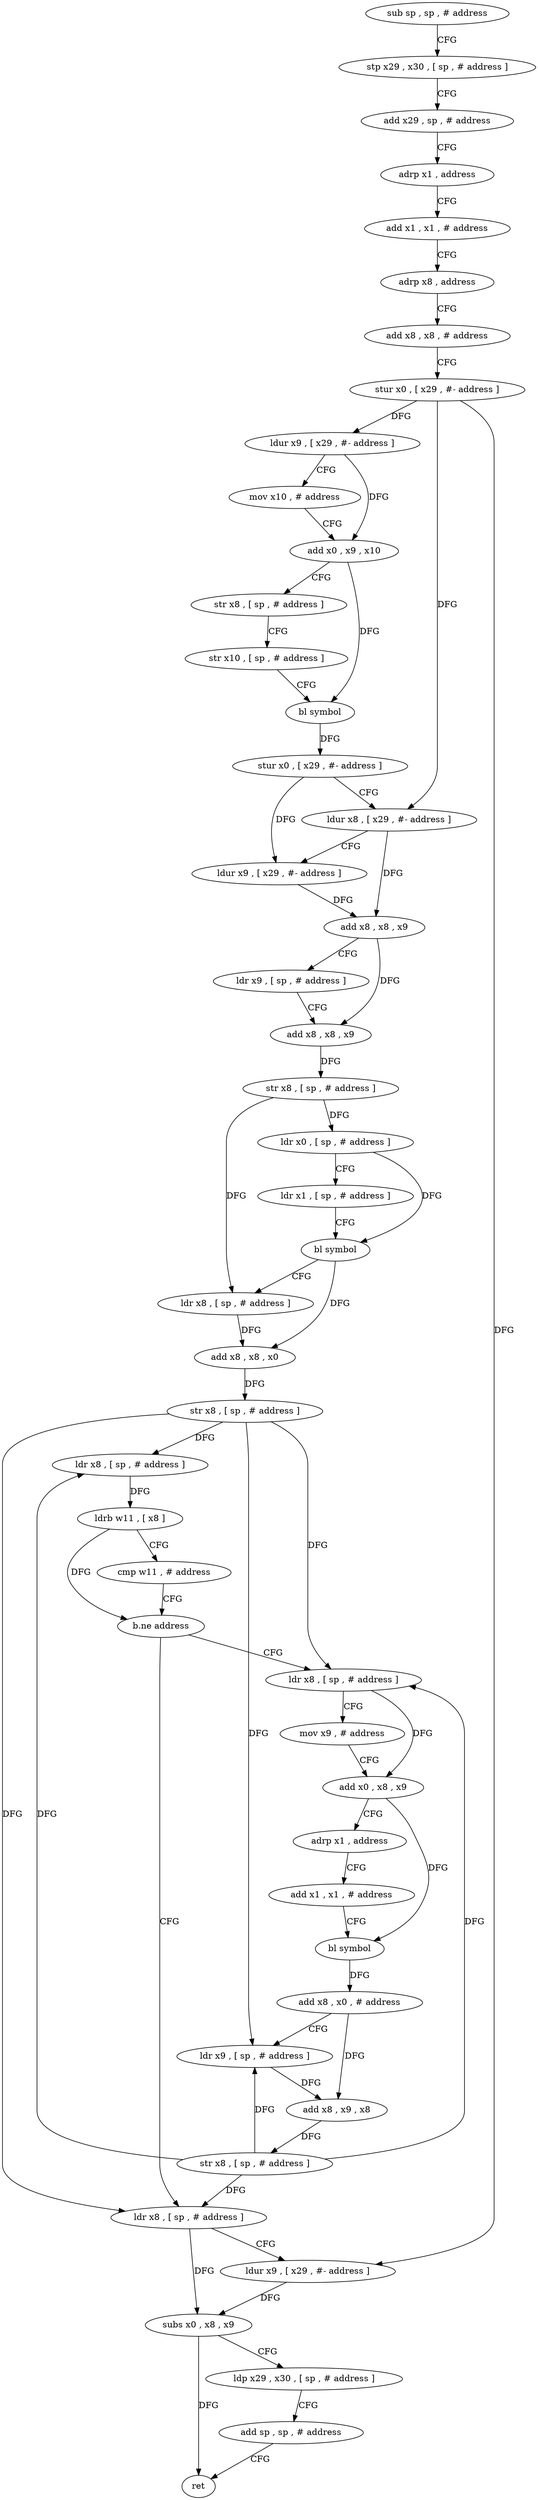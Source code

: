 digraph "func" {
"4209444" [label = "sub sp , sp , # address" ]
"4209448" [label = "stp x29 , x30 , [ sp , # address ]" ]
"4209452" [label = "add x29 , sp , # address" ]
"4209456" [label = "adrp x1 , address" ]
"4209460" [label = "add x1 , x1 , # address" ]
"4209464" [label = "adrp x8 , address" ]
"4209468" [label = "add x8 , x8 , # address" ]
"4209472" [label = "stur x0 , [ x29 , #- address ]" ]
"4209476" [label = "ldur x9 , [ x29 , #- address ]" ]
"4209480" [label = "mov x10 , # address" ]
"4209484" [label = "add x0 , x9 , x10" ]
"4209488" [label = "str x8 , [ sp , # address ]" ]
"4209492" [label = "str x10 , [ sp , # address ]" ]
"4209496" [label = "bl symbol" ]
"4209500" [label = "stur x0 , [ x29 , #- address ]" ]
"4209504" [label = "ldur x8 , [ x29 , #- address ]" ]
"4209508" [label = "ldur x9 , [ x29 , #- address ]" ]
"4209512" [label = "add x8 , x8 , x9" ]
"4209516" [label = "ldr x9 , [ sp , # address ]" ]
"4209520" [label = "add x8 , x8 , x9" ]
"4209524" [label = "str x8 , [ sp , # address ]" ]
"4209528" [label = "ldr x0 , [ sp , # address ]" ]
"4209532" [label = "ldr x1 , [ sp , # address ]" ]
"4209536" [label = "bl symbol" ]
"4209540" [label = "ldr x8 , [ sp , # address ]" ]
"4209544" [label = "add x8 , x8 , x0" ]
"4209548" [label = "str x8 , [ sp , # address ]" ]
"4209552" [label = "ldr x8 , [ sp , # address ]" ]
"4209556" [label = "ldrb w11 , [ x8 ]" ]
"4209560" [label = "cmp w11 , # address" ]
"4209564" [label = "b.ne address" ]
"4209608" [label = "ldr x8 , [ sp , # address ]" ]
"4209568" [label = "ldr x8 , [ sp , # address ]" ]
"4209612" [label = "ldur x9 , [ x29 , #- address ]" ]
"4209616" [label = "subs x0 , x8 , x9" ]
"4209620" [label = "ldp x29 , x30 , [ sp , # address ]" ]
"4209624" [label = "add sp , sp , # address" ]
"4209628" [label = "ret" ]
"4209572" [label = "mov x9 , # address" ]
"4209576" [label = "add x0 , x8 , x9" ]
"4209580" [label = "adrp x1 , address" ]
"4209584" [label = "add x1 , x1 , # address" ]
"4209588" [label = "bl symbol" ]
"4209592" [label = "add x8 , x0 , # address" ]
"4209596" [label = "ldr x9 , [ sp , # address ]" ]
"4209600" [label = "add x8 , x9 , x8" ]
"4209604" [label = "str x8 , [ sp , # address ]" ]
"4209444" -> "4209448" [ label = "CFG" ]
"4209448" -> "4209452" [ label = "CFG" ]
"4209452" -> "4209456" [ label = "CFG" ]
"4209456" -> "4209460" [ label = "CFG" ]
"4209460" -> "4209464" [ label = "CFG" ]
"4209464" -> "4209468" [ label = "CFG" ]
"4209468" -> "4209472" [ label = "CFG" ]
"4209472" -> "4209476" [ label = "DFG" ]
"4209472" -> "4209504" [ label = "DFG" ]
"4209472" -> "4209612" [ label = "DFG" ]
"4209476" -> "4209480" [ label = "CFG" ]
"4209476" -> "4209484" [ label = "DFG" ]
"4209480" -> "4209484" [ label = "CFG" ]
"4209484" -> "4209488" [ label = "CFG" ]
"4209484" -> "4209496" [ label = "DFG" ]
"4209488" -> "4209492" [ label = "CFG" ]
"4209492" -> "4209496" [ label = "CFG" ]
"4209496" -> "4209500" [ label = "DFG" ]
"4209500" -> "4209504" [ label = "CFG" ]
"4209500" -> "4209508" [ label = "DFG" ]
"4209504" -> "4209508" [ label = "CFG" ]
"4209504" -> "4209512" [ label = "DFG" ]
"4209508" -> "4209512" [ label = "DFG" ]
"4209512" -> "4209516" [ label = "CFG" ]
"4209512" -> "4209520" [ label = "DFG" ]
"4209516" -> "4209520" [ label = "CFG" ]
"4209520" -> "4209524" [ label = "DFG" ]
"4209524" -> "4209528" [ label = "DFG" ]
"4209524" -> "4209540" [ label = "DFG" ]
"4209528" -> "4209532" [ label = "CFG" ]
"4209528" -> "4209536" [ label = "DFG" ]
"4209532" -> "4209536" [ label = "CFG" ]
"4209536" -> "4209540" [ label = "CFG" ]
"4209536" -> "4209544" [ label = "DFG" ]
"4209540" -> "4209544" [ label = "DFG" ]
"4209544" -> "4209548" [ label = "DFG" ]
"4209548" -> "4209552" [ label = "DFG" ]
"4209548" -> "4209608" [ label = "DFG" ]
"4209548" -> "4209568" [ label = "DFG" ]
"4209548" -> "4209596" [ label = "DFG" ]
"4209552" -> "4209556" [ label = "DFG" ]
"4209556" -> "4209560" [ label = "CFG" ]
"4209556" -> "4209564" [ label = "DFG" ]
"4209560" -> "4209564" [ label = "CFG" ]
"4209564" -> "4209608" [ label = "CFG" ]
"4209564" -> "4209568" [ label = "CFG" ]
"4209608" -> "4209612" [ label = "CFG" ]
"4209608" -> "4209616" [ label = "DFG" ]
"4209568" -> "4209572" [ label = "CFG" ]
"4209568" -> "4209576" [ label = "DFG" ]
"4209612" -> "4209616" [ label = "DFG" ]
"4209616" -> "4209620" [ label = "CFG" ]
"4209616" -> "4209628" [ label = "DFG" ]
"4209620" -> "4209624" [ label = "CFG" ]
"4209624" -> "4209628" [ label = "CFG" ]
"4209572" -> "4209576" [ label = "CFG" ]
"4209576" -> "4209580" [ label = "CFG" ]
"4209576" -> "4209588" [ label = "DFG" ]
"4209580" -> "4209584" [ label = "CFG" ]
"4209584" -> "4209588" [ label = "CFG" ]
"4209588" -> "4209592" [ label = "DFG" ]
"4209592" -> "4209596" [ label = "CFG" ]
"4209592" -> "4209600" [ label = "DFG" ]
"4209596" -> "4209600" [ label = "DFG" ]
"4209600" -> "4209604" [ label = "DFG" ]
"4209604" -> "4209608" [ label = "DFG" ]
"4209604" -> "4209552" [ label = "DFG" ]
"4209604" -> "4209568" [ label = "DFG" ]
"4209604" -> "4209596" [ label = "DFG" ]
}
